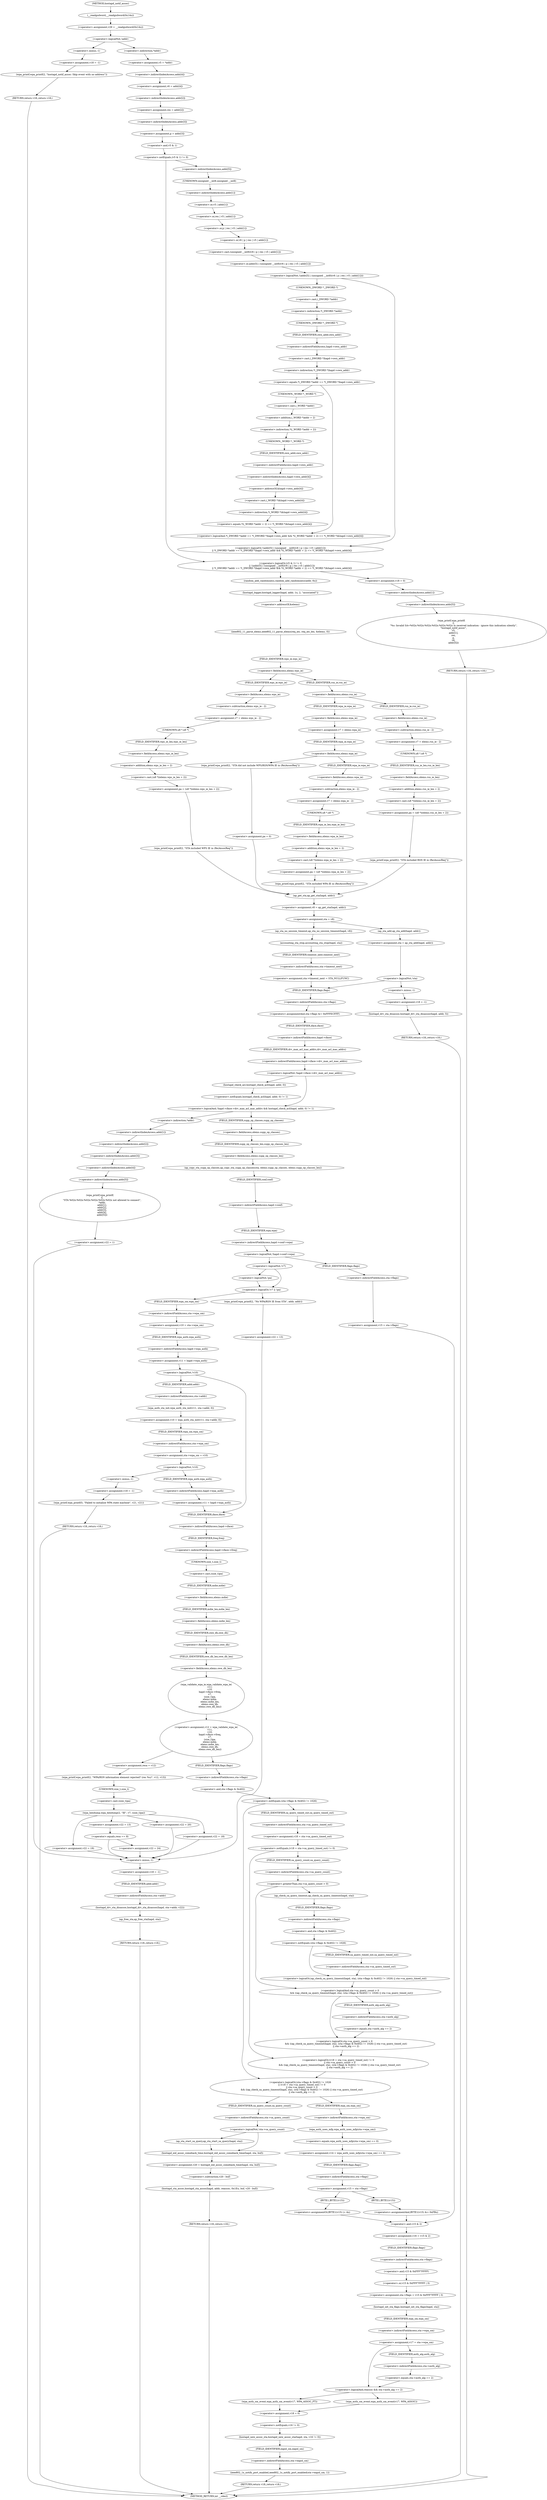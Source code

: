 digraph hostapd_notif_assoc {  
"1000156" [label = "(<operator>.assignment,v29 = __readgsdword(0x14u))" ]
"1000158" [label = "(__readgsdword,__readgsdword(0x14u))" ]
"1000161" [label = "(<operator>.logicalNot,!addr)" ]
"1000164" [label = "(<operator>.assignment,v18 = -1)" ]
"1000166" [label = "(<operator>.minus,-1)" ]
"1000168" [label = "(wpa_printf,wpa_printf(2, \"hostapd_notif_assoc: Skip event with no address\"))" ]
"1000171" [label = "(RETURN,return v18;,return v18;)" ]
"1000173" [label = "(<operator>.assignment,v5 = *addr)" ]
"1000175" [label = "(<operator>.indirection,*addr)" ]
"1000177" [label = "(<operator>.assignment,v6 = addr[4])" ]
"1000179" [label = "(<operator>.indirectIndexAccess,addr[4])" ]
"1000182" [label = "(<operator>.assignment,res = addr[2])" ]
"1000184" [label = "(<operator>.indirectIndexAccess,addr[2])" ]
"1000187" [label = "(<operator>.assignment,p = addr[3])" ]
"1000189" [label = "(<operator>.indirectIndexAccess,addr[3])" ]
"1000193" [label = "(<operator>.logicalOr,(v5 & 1) != 0\n    || !(addr[5] | (unsigned __int8)(v6 | p | res | v5 | addr[1]))\n    || *(_DWORD *)addr == *(_DWORD *)hapd->own_addr && *((_WORD *)addr + 2) == *(_WORD *)&hapd->own_addr[4])" ]
"1000194" [label = "(<operator>.notEquals,(v5 & 1) != 0)" ]
"1000195" [label = "(<operator>.and,v5 & 1)" ]
"1000199" [label = "(<operator>.logicalOr,!(addr[5] | (unsigned __int8)(v6 | p | res | v5 | addr[1]))\n    || *(_DWORD *)addr == *(_DWORD *)hapd->own_addr && *((_WORD *)addr + 2) == *(_WORD *)&hapd->own_addr[4])" ]
"1000200" [label = "(<operator>.logicalNot,!(addr[5] | (unsigned __int8)(v6 | p | res | v5 | addr[1])))" ]
"1000201" [label = "(<operator>.or,addr[5] | (unsigned __int8)(v6 | p | res | v5 | addr[1]))" ]
"1000202" [label = "(<operator>.indirectIndexAccess,addr[5])" ]
"1000205" [label = "(<operator>.cast,(unsigned __int8)(v6 | p | res | v5 | addr[1]))" ]
"1000206" [label = "(UNKNOWN,unsigned __int8,unsigned __int8)" ]
"1000207" [label = "(<operator>.or,v6 | p | res | v5 | addr[1])" ]
"1000209" [label = "(<operator>.or,p | res | v5 | addr[1])" ]
"1000211" [label = "(<operator>.or,res | v5 | addr[1])" ]
"1000213" [label = "(<operator>.or,v5 | addr[1])" ]
"1000215" [label = "(<operator>.indirectIndexAccess,addr[1])" ]
"1000218" [label = "(<operator>.logicalAnd,*(_DWORD *)addr == *(_DWORD *)hapd->own_addr && *((_WORD *)addr + 2) == *(_WORD *)&hapd->own_addr[4])" ]
"1000219" [label = "(<operator>.equals,*(_DWORD *)addr == *(_DWORD *)hapd->own_addr)" ]
"1000220" [label = "(<operator>.indirection,*(_DWORD *)addr)" ]
"1000221" [label = "(<operator>.cast,(_DWORD *)addr)" ]
"1000222" [label = "(UNKNOWN,_DWORD *,_DWORD *)" ]
"1000224" [label = "(<operator>.indirection,*(_DWORD *)hapd->own_addr)" ]
"1000225" [label = "(<operator>.cast,(_DWORD *)hapd->own_addr)" ]
"1000226" [label = "(UNKNOWN,_DWORD *,_DWORD *)" ]
"1000227" [label = "(<operator>.indirectFieldAccess,hapd->own_addr)" ]
"1000229" [label = "(FIELD_IDENTIFIER,own_addr,own_addr)" ]
"1000230" [label = "(<operator>.equals,*((_WORD *)addr + 2) == *(_WORD *)&hapd->own_addr[4])" ]
"1000231" [label = "(<operator>.indirection,*((_WORD *)addr + 2))" ]
"1000232" [label = "(<operator>.addition,(_WORD *)addr + 2)" ]
"1000233" [label = "(<operator>.cast,(_WORD *)addr)" ]
"1000234" [label = "(UNKNOWN,_WORD *,_WORD *)" ]
"1000237" [label = "(<operator>.indirection,*(_WORD *)&hapd->own_addr[4])" ]
"1000238" [label = "(<operator>.cast,(_WORD *)&hapd->own_addr[4])" ]
"1000239" [label = "(UNKNOWN,_WORD *,_WORD *)" ]
"1000240" [label = "(<operator>.addressOf,&hapd->own_addr[4])" ]
"1000241" [label = "(<operator>.indirectIndexAccess,hapd->own_addr[4])" ]
"1000242" [label = "(<operator>.indirectFieldAccess,hapd->own_addr)" ]
"1000244" [label = "(FIELD_IDENTIFIER,own_addr,own_addr)" ]
"1000247" [label = "(<operator>.assignment,v18 = 0)" ]
"1000250" [label = "(wpa_printf,wpa_printf(\n      2,\n      \"%s: Invalid SA=%02x:%02x:%02x:%02x:%02x:%02x in received indication - ignore this indication silently\",\n      \"hostapd_notif_assoc\",\n      v5,\n      addr[1],\n      res,\n      p,\n      v6,\n      addr[5]))" ]
"1000255" [label = "(<operator>.indirectIndexAccess,addr[1])" ]
"1000261" [label = "(<operator>.indirectIndexAccess,addr[5])" ]
"1000264" [label = "(RETURN,return v18;,return v18;)" ]
"1000266" [label = "(random_add_randomness,random_add_randomness(addr, 6u))" ]
"1000269" [label = "(hostapd_logger,hostapd_logger(hapd, addr, 1u, 2, \"associated\"))" ]
"1000275" [label = "(ieee802_11_parse_elems,ieee802_11_parse_elems(req_ies, req_ies_len, &elems, 0))" ]
"1000278" [label = "(<operator>.addressOf,&elems)" ]
"1000282" [label = "(<operator>.fieldAccess,elems.wps_ie)" ]
"1000284" [label = "(FIELD_IDENTIFIER,wps_ie,wps_ie)" ]
"1000286" [label = "(<operator>.assignment,v7 = elems.wps_ie - 2)" ]
"1000288" [label = "(<operator>.subtraction,elems.wps_ie - 2)" ]
"1000289" [label = "(<operator>.fieldAccess,elems.wps_ie)" ]
"1000291" [label = "(FIELD_IDENTIFIER,wps_ie,wps_ie)" ]
"1000293" [label = "(<operator>.assignment,pa = (u8 *)(elems.wps_ie_len + 2))" ]
"1000295" [label = "(<operator>.cast,(u8 *)(elems.wps_ie_len + 2))" ]
"1000296" [label = "(UNKNOWN,u8 *,u8 *)" ]
"1000297" [label = "(<operator>.addition,elems.wps_ie_len + 2)" ]
"1000298" [label = "(<operator>.fieldAccess,elems.wps_ie_len)" ]
"1000300" [label = "(FIELD_IDENTIFIER,wps_ie_len,wps_ie_len)" ]
"1000302" [label = "(wpa_printf,wpa_printf(2, \"STA included WPS IE in (Re)AssocReq\"))" ]
"1000307" [label = "(<operator>.fieldAccess,elems.rsn_ie)" ]
"1000309" [label = "(FIELD_IDENTIFIER,rsn_ie,rsn_ie)" ]
"1000311" [label = "(<operator>.assignment,v7 = elems.rsn_ie - 2)" ]
"1000313" [label = "(<operator>.subtraction,elems.rsn_ie - 2)" ]
"1000314" [label = "(<operator>.fieldAccess,elems.rsn_ie)" ]
"1000316" [label = "(FIELD_IDENTIFIER,rsn_ie,rsn_ie)" ]
"1000318" [label = "(<operator>.assignment,pa = (u8 *)(elems.rsn_ie_len + 2))" ]
"1000320" [label = "(<operator>.cast,(u8 *)(elems.rsn_ie_len + 2))" ]
"1000321" [label = "(UNKNOWN,u8 *,u8 *)" ]
"1000322" [label = "(<operator>.addition,elems.rsn_ie_len + 2)" ]
"1000323" [label = "(<operator>.fieldAccess,elems.rsn_ie_len)" ]
"1000325" [label = "(FIELD_IDENTIFIER,rsn_ie_len,rsn_ie_len)" ]
"1000327" [label = "(wpa_printf,wpa_printf(2, \"STA included RSN IE in (Re)AssocReq\"))" ]
"1000332" [label = "(<operator>.assignment,v7 = elems.wpa_ie)" ]
"1000334" [label = "(<operator>.fieldAccess,elems.wpa_ie)" ]
"1000336" [label = "(FIELD_IDENTIFIER,wpa_ie,wpa_ie)" ]
"1000338" [label = "(<operator>.fieldAccess,elems.wpa_ie)" ]
"1000340" [label = "(FIELD_IDENTIFIER,wpa_ie,wpa_ie)" ]
"1000342" [label = "(<operator>.assignment,v7 = elems.wpa_ie - 2)" ]
"1000344" [label = "(<operator>.subtraction,elems.wpa_ie - 2)" ]
"1000345" [label = "(<operator>.fieldAccess,elems.wpa_ie)" ]
"1000347" [label = "(FIELD_IDENTIFIER,wpa_ie,wpa_ie)" ]
"1000349" [label = "(<operator>.assignment,pa = (u8 *)(elems.wpa_ie_len + 2))" ]
"1000351" [label = "(<operator>.cast,(u8 *)(elems.wpa_ie_len + 2))" ]
"1000352" [label = "(UNKNOWN,u8 *,u8 *)" ]
"1000353" [label = "(<operator>.addition,elems.wpa_ie_len + 2)" ]
"1000354" [label = "(<operator>.fieldAccess,elems.wpa_ie_len)" ]
"1000356" [label = "(FIELD_IDENTIFIER,wpa_ie_len,wpa_ie_len)" ]
"1000358" [label = "(wpa_printf,wpa_printf(2, \"STA included WPA IE in (Re)AssocReq\"))" ]
"1000363" [label = "(wpa_printf,wpa_printf(2, \"STA did not include WPS/RSN/WPA IE in (Re)AssocReq\"))" ]
"1000366" [label = "(<operator>.assignment,pa = 0)" ]
"1000369" [label = "(<operator>.assignment,v8 = ap_get_sta(hapd, addr))" ]
"1000371" [label = "(ap_get_sta,ap_get_sta(hapd, addr))" ]
"1000374" [label = "(<operator>.assignment,sta = v8)" ]
"1000380" [label = "(ap_sta_no_session_timeout,ap_sta_no_session_timeout(hapd, v8))" ]
"1000383" [label = "(accounting_sta_stop,accounting_sta_stop(hapd, sta))" ]
"1000386" [label = "(<operator>.assignment,sta->timeout_next = STA_NULLFUNC)" ]
"1000387" [label = "(<operator>.indirectFieldAccess,sta->timeout_next)" ]
"1000389" [label = "(FIELD_IDENTIFIER,timeout_next,timeout_next)" ]
"1000393" [label = "(<operator>.assignment,sta = ap_sta_add(hapd, addr))" ]
"1000395" [label = "(ap_sta_add,ap_sta_add(hapd, addr))" ]
"1000399" [label = "(<operator>.logicalNot,!sta)" ]
"1000402" [label = "(<operator>.assignment,v18 = -1)" ]
"1000404" [label = "(<operator>.minus,-1)" ]
"1000406" [label = "(hostapd_drv_sta_disassoc,hostapd_drv_sta_disassoc(hapd, addr, 5))" ]
"1000410" [label = "(RETURN,return v18;,return v18;)" ]
"1000412" [label = "(<operators>.assignmentAnd,sta->flags &= 0xFFFECFFF)" ]
"1000413" [label = "(<operator>.indirectFieldAccess,sta->flags)" ]
"1000415" [label = "(FIELD_IDENTIFIER,flags,flags)" ]
"1000418" [label = "(<operator>.logicalAnd,!hapd->iface->drv_max_acl_mac_addrs && hostapd_check_acl(hapd, addr, 0) != 1)" ]
"1000419" [label = "(<operator>.logicalNot,!hapd->iface->drv_max_acl_mac_addrs)" ]
"1000420" [label = "(<operator>.indirectFieldAccess,hapd->iface->drv_max_acl_mac_addrs)" ]
"1000421" [label = "(<operator>.indirectFieldAccess,hapd->iface)" ]
"1000423" [label = "(FIELD_IDENTIFIER,iface,iface)" ]
"1000424" [label = "(FIELD_IDENTIFIER,drv_max_acl_mac_addrs,drv_max_acl_mac_addrs)" ]
"1000425" [label = "(<operator>.notEquals,hostapd_check_acl(hapd, addr, 0) != 1)" ]
"1000426" [label = "(hostapd_check_acl,hostapd_check_acl(hapd, addr, 0))" ]
"1000432" [label = "(wpa_printf,wpa_printf(\n      3,\n      \"STA %02x:%02x:%02x:%02x:%02x:%02x not allowed to connect\",\n      *addr,\n      addr[1],\n      addr[2],\n      addr[3],\n      addr[4],\n      addr[5]))" ]
"1000435" [label = "(<operator>.indirection,*addr)" ]
"1000437" [label = "(<operator>.indirectIndexAccess,addr[1])" ]
"1000440" [label = "(<operator>.indirectIndexAccess,addr[2])" ]
"1000443" [label = "(<operator>.indirectIndexAccess,addr[3])" ]
"1000446" [label = "(<operator>.indirectIndexAccess,addr[4])" ]
"1000449" [label = "(<operator>.indirectIndexAccess,addr[5])" ]
"1000452" [label = "(<operator>.assignment,v22 = 1)" ]
"1000456" [label = "(<operator>.assignment,v18 = -1)" ]
"1000458" [label = "(<operator>.minus,-1)" ]
"1000460" [label = "(hostapd_drv_sta_disassoc,hostapd_drv_sta_disassoc(hapd, sta->addr, v22))" ]
"1000462" [label = "(<operator>.indirectFieldAccess,sta->addr)" ]
"1000464" [label = "(FIELD_IDENTIFIER,addr,addr)" ]
"1000466" [label = "(ap_free_sta,ap_free_sta(hapd, sta))" ]
"1000469" [label = "(RETURN,return v18;,return v18;)" ]
"1000471" [label = "(ap_copy_sta_supp_op_classes,ap_copy_sta_supp_op_classes(sta, elems.supp_op_classes, elems.supp_op_classes_len))" ]
"1000473" [label = "(<operator>.fieldAccess,elems.supp_op_classes)" ]
"1000475" [label = "(FIELD_IDENTIFIER,supp_op_classes,supp_op_classes)" ]
"1000476" [label = "(<operator>.fieldAccess,elems.supp_op_classes_len)" ]
"1000478" [label = "(FIELD_IDENTIFIER,supp_op_classes_len,supp_op_classes_len)" ]
"1000480" [label = "(<operator>.logicalNot,!hapd->conf->wpa)" ]
"1000481" [label = "(<operator>.indirectFieldAccess,hapd->conf->wpa)" ]
"1000482" [label = "(<operator>.indirectFieldAccess,hapd->conf)" ]
"1000484" [label = "(FIELD_IDENTIFIER,conf,conf)" ]
"1000485" [label = "(FIELD_IDENTIFIER,wpa,wpa)" ]
"1000487" [label = "(<operator>.assignment,v15 = sta->flags)" ]
"1000489" [label = "(<operator>.indirectFieldAccess,sta->flags)" ]
"1000491" [label = "(FIELD_IDENTIFIER,flags,flags)" ]
"1000493" [label = "(<operator>.assignment,v16 = v15 & 2)" ]
"1000495" [label = "(<operator>.and,v15 & 2)" ]
"1000498" [label = "(<operator>.assignment,sta->flags = v15 & 0xFFF7FFFF | 3)" ]
"1000499" [label = "(<operator>.indirectFieldAccess,sta->flags)" ]
"1000501" [label = "(FIELD_IDENTIFIER,flags,flags)" ]
"1000502" [label = "(<operator>.or,v15 & 0xFFF7FFFF | 3)" ]
"1000503" [label = "(<operator>.and,v15 & 0xFFF7FFFF)" ]
"1000507" [label = "(hostapd_set_sta_flags,hostapd_set_sta_flags(hapd, sta))" ]
"1000510" [label = "(<operator>.assignment,v17 = sta->wpa_sm)" ]
"1000512" [label = "(<operator>.indirectFieldAccess,sta->wpa_sm)" ]
"1000514" [label = "(FIELD_IDENTIFIER,wpa_sm,wpa_sm)" ]
"1000516" [label = "(<operator>.logicalAnd,reassoc && sta->auth_alg == 2)" ]
"1000518" [label = "(<operator>.equals,sta->auth_alg == 2)" ]
"1000519" [label = "(<operator>.indirectFieldAccess,sta->auth_alg)" ]
"1000521" [label = "(FIELD_IDENTIFIER,auth_alg,auth_alg)" ]
"1000523" [label = "(wpa_auth_sm_event,wpa_auth_sm_event(v17, WPA_ASSOC_FT))" ]
"1000527" [label = "(wpa_auth_sm_event,wpa_auth_sm_event(v17, WPA_ASSOC))" ]
"1000530" [label = "(<operator>.assignment,v18 = 0)" ]
"1000533" [label = "(hostapd_new_assoc_sta,hostapd_new_assoc_sta(hapd, sta, v16 != 0))" ]
"1000536" [label = "(<operator>.notEquals,v16 != 0)" ]
"1000539" [label = "(ieee802_1x_notify_port_enabled,ieee802_1x_notify_port_enabled(sta->eapol_sm, 1))" ]
"1000540" [label = "(<operator>.indirectFieldAccess,sta->eapol_sm)" ]
"1000542" [label = "(FIELD_IDENTIFIER,eapol_sm,eapol_sm)" ]
"1000544" [label = "(RETURN,return v18;,return v18;)" ]
"1000547" [label = "(<operator>.logicalOr,!v7 || !pa)" ]
"1000548" [label = "(<operator>.logicalNot,!v7)" ]
"1000550" [label = "(<operator>.logicalNot,!pa)" ]
"1000553" [label = "(wpa_printf,wpa_printf(2, \"No WPA/RSN IE from STA\", addr, addr))" ]
"1000558" [label = "(<operator>.assignment,v22 = 13)" ]
"1000562" [label = "(<operator>.assignment,v10 = sta->wpa_sm)" ]
"1000564" [label = "(<operator>.indirectFieldAccess,sta->wpa_sm)" ]
"1000566" [label = "(FIELD_IDENTIFIER,wpa_sm,wpa_sm)" ]
"1000567" [label = "(<operator>.assignment,v11 = hapd->wpa_auth)" ]
"1000569" [label = "(<operator>.indirectFieldAccess,hapd->wpa_auth)" ]
"1000571" [label = "(FIELD_IDENTIFIER,wpa_auth,wpa_auth)" ]
"1000573" [label = "(<operator>.logicalNot,!v10)" ]
"1000576" [label = "(<operator>.assignment,v10 = wpa_auth_sta_init(v11, sta->addr, 0))" ]
"1000578" [label = "(wpa_auth_sta_init,wpa_auth_sta_init(v11, sta->addr, 0))" ]
"1000580" [label = "(<operator>.indirectFieldAccess,sta->addr)" ]
"1000582" [label = "(FIELD_IDENTIFIER,addr,addr)" ]
"1000584" [label = "(<operator>.assignment,sta->wpa_sm = v10)" ]
"1000585" [label = "(<operator>.indirectFieldAccess,sta->wpa_sm)" ]
"1000587" [label = "(FIELD_IDENTIFIER,wpa_sm,wpa_sm)" ]
"1000590" [label = "(<operator>.logicalNot,!v10)" ]
"1000593" [label = "(<operator>.assignment,v18 = -1)" ]
"1000595" [label = "(<operator>.minus,-1)" ]
"1000597" [label = "(wpa_printf,wpa_printf(5, \"Failed to initialize WPA state machine\", v21, v21))" ]
"1000602" [label = "(RETURN,return v18;,return v18;)" ]
"1000604" [label = "(<operator>.assignment,v11 = hapd->wpa_auth)" ]
"1000606" [label = "(<operator>.indirectFieldAccess,hapd->wpa_auth)" ]
"1000608" [label = "(FIELD_IDENTIFIER,wpa_auth,wpa_auth)" ]
"1000609" [label = "(<operator>.assignment,v12 = wpa_validate_wpa_ie(\n          v11,\n          v10,\n          hapd->iface->freq,\n          v7,\n          (size_t)pa,\n          elems.mdie,\n          elems.mdie_len,\n          elems.owe_dh,\n          elems.owe_dh_len))" ]
"1000611" [label = "(wpa_validate_wpa_ie,wpa_validate_wpa_ie(\n          v11,\n          v10,\n          hapd->iface->freq,\n          v7,\n          (size_t)pa,\n          elems.mdie,\n          elems.mdie_len,\n          elems.owe_dh,\n          elems.owe_dh_len))" ]
"1000614" [label = "(<operator>.indirectFieldAccess,hapd->iface->freq)" ]
"1000615" [label = "(<operator>.indirectFieldAccess,hapd->iface)" ]
"1000617" [label = "(FIELD_IDENTIFIER,iface,iface)" ]
"1000618" [label = "(FIELD_IDENTIFIER,freq,freq)" ]
"1000620" [label = "(<operator>.cast,(size_t)pa)" ]
"1000621" [label = "(UNKNOWN,size_t,size_t)" ]
"1000623" [label = "(<operator>.fieldAccess,elems.mdie)" ]
"1000625" [label = "(FIELD_IDENTIFIER,mdie,mdie)" ]
"1000626" [label = "(<operator>.fieldAccess,elems.mdie_len)" ]
"1000628" [label = "(FIELD_IDENTIFIER,mdie_len,mdie_len)" ]
"1000629" [label = "(<operator>.fieldAccess,elems.owe_dh)" ]
"1000631" [label = "(FIELD_IDENTIFIER,owe_dh,owe_dh)" ]
"1000632" [label = "(<operator>.fieldAccess,elems.owe_dh_len)" ]
"1000634" [label = "(FIELD_IDENTIFIER,owe_dh_len,owe_dh_len)" ]
"1000638" [label = "(<operator>.assignment,resa = v12)" ]
"1000641" [label = "(wpa_printf,wpa_printf(2, \"WPA/RSN information element rejected? (res %u)\", v12, v13))" ]
"1000646" [label = "(wpa_hexdump,wpa_hexdump(2, \"IE\", v7, (size_t)pa))" ]
"1000650" [label = "(<operator>.cast,(size_t)pa)" ]
"1000651" [label = "(UNKNOWN,size_t,size_t)" ]
"1000657" [label = "(<operator>.assignment,v22 = 18)" ]
"1000662" [label = "(<operator>.assignment,v22 = 19)" ]
"1000667" [label = "(<operator>.assignment,v22 = 20)" ]
"1000672" [label = "(<operator>.assignment,v22 = 13)" ]
"1000676" [label = "(<operator>.equals,resa == 8)" ]
"1000679" [label = "(<operator>.assignment,v22 = 24)" ]
"1000685" [label = "(<operator>.logicalOr,(sta->flags & 0x402) != 1026\n    || (v18 = sta->sa_query_timed_out) != 0\n    || sta->sa_query_count > 0\n    && ((ap_check_sa_query_timeout(hapd, sta), (sta->flags & 0x402) != 1026) || sta->sa_query_timed_out)\n    || sta->auth_alg == 2)" ]
"1000686" [label = "(<operator>.notEquals,(sta->flags & 0x402) != 1026)" ]
"1000687" [label = "(<operator>.and,sta->flags & 0x402)" ]
"1000688" [label = "(<operator>.indirectFieldAccess,sta->flags)" ]
"1000690" [label = "(FIELD_IDENTIFIER,flags,flags)" ]
"1000693" [label = "(<operator>.logicalOr,(v18 = sta->sa_query_timed_out) != 0\n    || sta->sa_query_count > 0\n    && ((ap_check_sa_query_timeout(hapd, sta), (sta->flags & 0x402) != 1026) || sta->sa_query_timed_out)\n    || sta->auth_alg == 2)" ]
"1000694" [label = "(<operator>.notEquals,(v18 = sta->sa_query_timed_out) != 0)" ]
"1000695" [label = "(<operator>.assignment,v18 = sta->sa_query_timed_out)" ]
"1000697" [label = "(<operator>.indirectFieldAccess,sta->sa_query_timed_out)" ]
"1000699" [label = "(FIELD_IDENTIFIER,sa_query_timed_out,sa_query_timed_out)" ]
"1000701" [label = "(<operator>.logicalOr,sta->sa_query_count > 0\n    && ((ap_check_sa_query_timeout(hapd, sta), (sta->flags & 0x402) != 1026) || sta->sa_query_timed_out)\n    || sta->auth_alg == 2)" ]
"1000702" [label = "(<operator>.logicalAnd,sta->sa_query_count > 0\n    && ((ap_check_sa_query_timeout(hapd, sta), (sta->flags & 0x402) != 1026) || sta->sa_query_timed_out))" ]
"1000703" [label = "(<operator>.greaterThan,sta->sa_query_count > 0)" ]
"1000704" [label = "(<operator>.indirectFieldAccess,sta->sa_query_count)" ]
"1000706" [label = "(FIELD_IDENTIFIER,sa_query_count,sa_query_count)" ]
"1000708" [label = "(<operator>.logicalOr,(ap_check_sa_query_timeout(hapd, sta), (sta->flags & 0x402) != 1026) || sta->sa_query_timed_out)" ]
"1000710" [label = "(ap_check_sa_query_timeout,ap_check_sa_query_timeout(hapd, sta))" ]
"1000713" [label = "(<operator>.notEquals,(sta->flags & 0x402) != 1026)" ]
"1000714" [label = "(<operator>.and,sta->flags & 0x402)" ]
"1000715" [label = "(<operator>.indirectFieldAccess,sta->flags)" ]
"1000717" [label = "(FIELD_IDENTIFIER,flags,flags)" ]
"1000720" [label = "(<operator>.indirectFieldAccess,sta->sa_query_timed_out)" ]
"1000722" [label = "(FIELD_IDENTIFIER,sa_query_timed_out,sa_query_timed_out)" ]
"1000723" [label = "(<operator>.equals,sta->auth_alg == 2)" ]
"1000724" [label = "(<operator>.indirectFieldAccess,sta->auth_alg)" ]
"1000726" [label = "(FIELD_IDENTIFIER,auth_alg,auth_alg)" ]
"1000729" [label = "(<operator>.assignment,v14 = wpa_auth_uses_mfp(sta->wpa_sm) == 0)" ]
"1000731" [label = "(<operator>.equals,wpa_auth_uses_mfp(sta->wpa_sm) == 0)" ]
"1000732" [label = "(wpa_auth_uses_mfp,wpa_auth_uses_mfp(sta->wpa_sm))" ]
"1000733" [label = "(<operator>.indirectFieldAccess,sta->wpa_sm)" ]
"1000735" [label = "(FIELD_IDENTIFIER,wpa_sm,wpa_sm)" ]
"1000737" [label = "(<operator>.assignment,v15 = sta->flags)" ]
"1000739" [label = "(<operator>.indirectFieldAccess,sta->flags)" ]
"1000741" [label = "(FIELD_IDENTIFIER,flags,flags)" ]
"1000744" [label = "(<operators>.assignmentAnd,BYTE1(v15) &= 0xFBu)" ]
"1000745" [label = "(BYTE1,BYTE1(v15))" ]
"1000749" [label = "(<operators>.assignmentOr,BYTE1(v15) |= 4u)" ]
"1000750" [label = "(BYTE1,BYTE1(v15))" ]
"1000755" [label = "(<operator>.logicalNot,!sta->sa_query_count)" ]
"1000756" [label = "(<operator>.indirectFieldAccess,sta->sa_query_count)" ]
"1000758" [label = "(FIELD_IDENTIFIER,sa_query_count,sa_query_count)" ]
"1000759" [label = "(ap_sta_start_sa_query,ap_sta_start_sa_query(hapd, sta))" ]
"1000762" [label = "(<operator>.assignment,v20 = hostapd_eid_assoc_comeback_time(hapd, sta, buf))" ]
"1000764" [label = "(hostapd_eid_assoc_comeback_time,hostapd_eid_assoc_comeback_time(hapd, sta, buf))" ]
"1000768" [label = "(hostapd_sta_assoc,hostapd_sta_assoc(hapd, addr, reassoc, 0x1Eu, buf, v20 - buf))" ]
"1000774" [label = "(<operator>.subtraction,v20 - buf)" ]
"1000777" [label = "(RETURN,return v18;,return v18;)" ]
"1000125" [label = "(METHOD,hostapd_notif_assoc)" ]
"1000779" [label = "(METHOD_RETURN,int __cdecl)" ]
  "1000156" -> "1000161" 
  "1000158" -> "1000156" 
  "1000161" -> "1000166" 
  "1000161" -> "1000175" 
  "1000164" -> "1000168" 
  "1000166" -> "1000164" 
  "1000168" -> "1000171" 
  "1000171" -> "1000779" 
  "1000173" -> "1000179" 
  "1000175" -> "1000173" 
  "1000177" -> "1000184" 
  "1000179" -> "1000177" 
  "1000182" -> "1000189" 
  "1000184" -> "1000182" 
  "1000187" -> "1000195" 
  "1000189" -> "1000187" 
  "1000193" -> "1000247" 
  "1000193" -> "1000266" 
  "1000194" -> "1000193" 
  "1000194" -> "1000202" 
  "1000195" -> "1000194" 
  "1000199" -> "1000193" 
  "1000200" -> "1000222" 
  "1000200" -> "1000199" 
  "1000201" -> "1000200" 
  "1000202" -> "1000206" 
  "1000205" -> "1000201" 
  "1000206" -> "1000215" 
  "1000207" -> "1000205" 
  "1000209" -> "1000207" 
  "1000211" -> "1000209" 
  "1000213" -> "1000211" 
  "1000215" -> "1000213" 
  "1000218" -> "1000199" 
  "1000219" -> "1000234" 
  "1000219" -> "1000218" 
  "1000220" -> "1000226" 
  "1000221" -> "1000220" 
  "1000222" -> "1000221" 
  "1000224" -> "1000219" 
  "1000225" -> "1000224" 
  "1000226" -> "1000229" 
  "1000227" -> "1000225" 
  "1000229" -> "1000227" 
  "1000230" -> "1000218" 
  "1000231" -> "1000239" 
  "1000232" -> "1000231" 
  "1000233" -> "1000232" 
  "1000234" -> "1000233" 
  "1000237" -> "1000230" 
  "1000238" -> "1000237" 
  "1000239" -> "1000244" 
  "1000240" -> "1000238" 
  "1000241" -> "1000240" 
  "1000242" -> "1000241" 
  "1000244" -> "1000242" 
  "1000247" -> "1000255" 
  "1000250" -> "1000264" 
  "1000255" -> "1000261" 
  "1000261" -> "1000250" 
  "1000264" -> "1000779" 
  "1000266" -> "1000269" 
  "1000269" -> "1000278" 
  "1000275" -> "1000284" 
  "1000278" -> "1000275" 
  "1000282" -> "1000291" 
  "1000282" -> "1000309" 
  "1000284" -> "1000282" 
  "1000286" -> "1000296" 
  "1000288" -> "1000286" 
  "1000289" -> "1000288" 
  "1000291" -> "1000289" 
  "1000293" -> "1000302" 
  "1000295" -> "1000293" 
  "1000296" -> "1000300" 
  "1000297" -> "1000295" 
  "1000298" -> "1000297" 
  "1000300" -> "1000298" 
  "1000302" -> "1000371" 
  "1000307" -> "1000316" 
  "1000307" -> "1000336" 
  "1000309" -> "1000307" 
  "1000311" -> "1000321" 
  "1000313" -> "1000311" 
  "1000314" -> "1000313" 
  "1000316" -> "1000314" 
  "1000318" -> "1000327" 
  "1000320" -> "1000318" 
  "1000321" -> "1000325" 
  "1000322" -> "1000320" 
  "1000323" -> "1000322" 
  "1000325" -> "1000323" 
  "1000327" -> "1000371" 
  "1000332" -> "1000340" 
  "1000334" -> "1000332" 
  "1000336" -> "1000334" 
  "1000338" -> "1000347" 
  "1000338" -> "1000363" 
  "1000340" -> "1000338" 
  "1000342" -> "1000352" 
  "1000344" -> "1000342" 
  "1000345" -> "1000344" 
  "1000347" -> "1000345" 
  "1000349" -> "1000358" 
  "1000351" -> "1000349" 
  "1000352" -> "1000356" 
  "1000353" -> "1000351" 
  "1000354" -> "1000353" 
  "1000356" -> "1000354" 
  "1000358" -> "1000371" 
  "1000363" -> "1000366" 
  "1000366" -> "1000371" 
  "1000369" -> "1000374" 
  "1000371" -> "1000369" 
  "1000374" -> "1000380" 
  "1000374" -> "1000395" 
  "1000380" -> "1000383" 
  "1000383" -> "1000389" 
  "1000386" -> "1000415" 
  "1000387" -> "1000386" 
  "1000389" -> "1000387" 
  "1000393" -> "1000399" 
  "1000395" -> "1000393" 
  "1000399" -> "1000404" 
  "1000399" -> "1000415" 
  "1000402" -> "1000406" 
  "1000404" -> "1000402" 
  "1000406" -> "1000410" 
  "1000410" -> "1000779" 
  "1000412" -> "1000423" 
  "1000413" -> "1000412" 
  "1000415" -> "1000413" 
  "1000418" -> "1000435" 
  "1000418" -> "1000475" 
  "1000419" -> "1000418" 
  "1000419" -> "1000426" 
  "1000420" -> "1000419" 
  "1000421" -> "1000424" 
  "1000423" -> "1000421" 
  "1000424" -> "1000420" 
  "1000425" -> "1000418" 
  "1000426" -> "1000425" 
  "1000432" -> "1000452" 
  "1000435" -> "1000437" 
  "1000437" -> "1000440" 
  "1000440" -> "1000443" 
  "1000443" -> "1000446" 
  "1000446" -> "1000449" 
  "1000449" -> "1000432" 
  "1000452" -> "1000458" 
  "1000456" -> "1000464" 
  "1000458" -> "1000456" 
  "1000460" -> "1000466" 
  "1000462" -> "1000460" 
  "1000464" -> "1000462" 
  "1000466" -> "1000469" 
  "1000469" -> "1000779" 
  "1000471" -> "1000484" 
  "1000473" -> "1000478" 
  "1000475" -> "1000473" 
  "1000476" -> "1000471" 
  "1000478" -> "1000476" 
  "1000480" -> "1000491" 
  "1000480" -> "1000548" 
  "1000481" -> "1000480" 
  "1000482" -> "1000485" 
  "1000484" -> "1000482" 
  "1000485" -> "1000481" 
  "1000487" -> "1000495" 
  "1000489" -> "1000487" 
  "1000491" -> "1000489" 
  "1000493" -> "1000501" 
  "1000495" -> "1000493" 
  "1000498" -> "1000507" 
  "1000499" -> "1000503" 
  "1000501" -> "1000499" 
  "1000502" -> "1000498" 
  "1000503" -> "1000502" 
  "1000507" -> "1000514" 
  "1000510" -> "1000516" 
  "1000510" -> "1000521" 
  "1000512" -> "1000510" 
  "1000514" -> "1000512" 
  "1000516" -> "1000523" 
  "1000516" -> "1000527" 
  "1000518" -> "1000516" 
  "1000519" -> "1000518" 
  "1000521" -> "1000519" 
  "1000523" -> "1000530" 
  "1000527" -> "1000530" 
  "1000530" -> "1000536" 
  "1000533" -> "1000542" 
  "1000536" -> "1000533" 
  "1000539" -> "1000544" 
  "1000540" -> "1000539" 
  "1000542" -> "1000540" 
  "1000544" -> "1000779" 
  "1000547" -> "1000553" 
  "1000547" -> "1000566" 
  "1000548" -> "1000547" 
  "1000548" -> "1000550" 
  "1000550" -> "1000547" 
  "1000553" -> "1000558" 
  "1000558" -> "1000458" 
  "1000562" -> "1000571" 
  "1000564" -> "1000562" 
  "1000566" -> "1000564" 
  "1000567" -> "1000573" 
  "1000569" -> "1000567" 
  "1000571" -> "1000569" 
  "1000573" -> "1000582" 
  "1000573" -> "1000617" 
  "1000576" -> "1000587" 
  "1000578" -> "1000576" 
  "1000580" -> "1000578" 
  "1000582" -> "1000580" 
  "1000584" -> "1000590" 
  "1000585" -> "1000584" 
  "1000587" -> "1000585" 
  "1000590" -> "1000595" 
  "1000590" -> "1000608" 
  "1000593" -> "1000597" 
  "1000595" -> "1000593" 
  "1000597" -> "1000602" 
  "1000602" -> "1000779" 
  "1000604" -> "1000617" 
  "1000606" -> "1000604" 
  "1000608" -> "1000606" 
  "1000609" -> "1000638" 
  "1000609" -> "1000690" 
  "1000611" -> "1000609" 
  "1000614" -> "1000621" 
  "1000615" -> "1000618" 
  "1000617" -> "1000615" 
  "1000618" -> "1000614" 
  "1000620" -> "1000625" 
  "1000621" -> "1000620" 
  "1000623" -> "1000628" 
  "1000625" -> "1000623" 
  "1000626" -> "1000631" 
  "1000628" -> "1000626" 
  "1000629" -> "1000634" 
  "1000631" -> "1000629" 
  "1000632" -> "1000611" 
  "1000634" -> "1000632" 
  "1000638" -> "1000641" 
  "1000641" -> "1000651" 
  "1000646" -> "1000657" 
  "1000646" -> "1000662" 
  "1000646" -> "1000667" 
  "1000646" -> "1000672" 
  "1000650" -> "1000646" 
  "1000651" -> "1000650" 
  "1000657" -> "1000458" 
  "1000662" -> "1000458" 
  "1000667" -> "1000458" 
  "1000672" -> "1000676" 
  "1000676" -> "1000679" 
  "1000676" -> "1000458" 
  "1000679" -> "1000458" 
  "1000685" -> "1000735" 
  "1000685" -> "1000758" 
  "1000686" -> "1000685" 
  "1000686" -> "1000699" 
  "1000687" -> "1000686" 
  "1000688" -> "1000687" 
  "1000690" -> "1000688" 
  "1000693" -> "1000685" 
  "1000694" -> "1000693" 
  "1000694" -> "1000706" 
  "1000695" -> "1000694" 
  "1000697" -> "1000695" 
  "1000699" -> "1000697" 
  "1000701" -> "1000693" 
  "1000702" -> "1000701" 
  "1000702" -> "1000726" 
  "1000703" -> "1000702" 
  "1000703" -> "1000710" 
  "1000704" -> "1000703" 
  "1000706" -> "1000704" 
  "1000708" -> "1000702" 
  "1000710" -> "1000717" 
  "1000713" -> "1000708" 
  "1000713" -> "1000722" 
  "1000714" -> "1000713" 
  "1000715" -> "1000714" 
  "1000717" -> "1000715" 
  "1000720" -> "1000708" 
  "1000722" -> "1000720" 
  "1000723" -> "1000701" 
  "1000724" -> "1000723" 
  "1000726" -> "1000724" 
  "1000729" -> "1000741" 
  "1000731" -> "1000729" 
  "1000732" -> "1000731" 
  "1000733" -> "1000732" 
  "1000735" -> "1000733" 
  "1000737" -> "1000745" 
  "1000737" -> "1000750" 
  "1000739" -> "1000737" 
  "1000741" -> "1000739" 
  "1000744" -> "1000495" 
  "1000745" -> "1000744" 
  "1000749" -> "1000495" 
  "1000750" -> "1000749" 
  "1000755" -> "1000759" 
  "1000755" -> "1000764" 
  "1000756" -> "1000755" 
  "1000758" -> "1000756" 
  "1000759" -> "1000764" 
  "1000762" -> "1000774" 
  "1000764" -> "1000762" 
  "1000768" -> "1000777" 
  "1000774" -> "1000768" 
  "1000777" -> "1000779" 
  "1000125" -> "1000158" 
}
